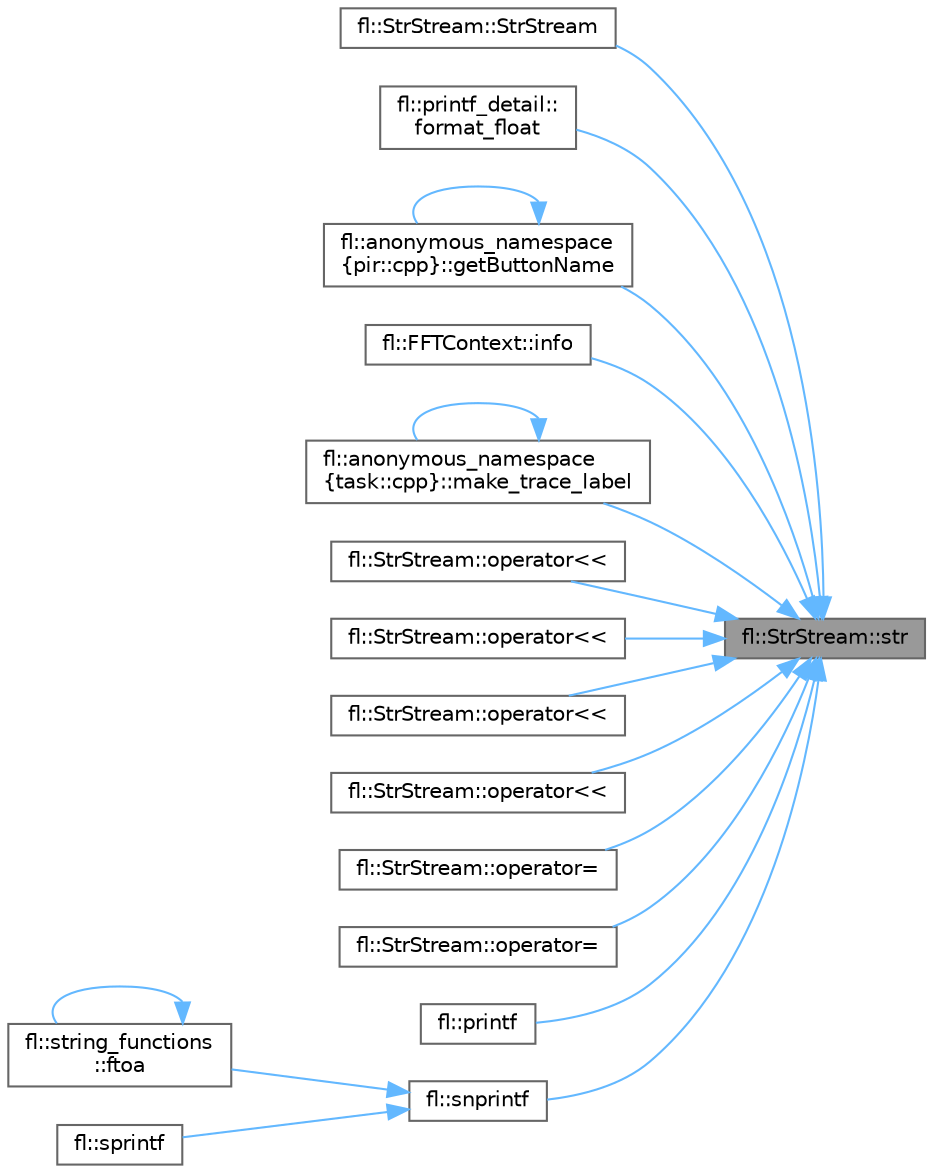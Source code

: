 digraph "fl::StrStream::str"
{
 // INTERACTIVE_SVG=YES
 // LATEX_PDF_SIZE
  bgcolor="transparent";
  edge [fontname=Helvetica,fontsize=10,labelfontname=Helvetica,labelfontsize=10];
  node [fontname=Helvetica,fontsize=10,shape=box,height=0.2,width=0.4];
  rankdir="RL";
  Node1 [id="Node000001",label="fl::StrStream::str",height=0.2,width=0.4,color="gray40", fillcolor="grey60", style="filled", fontcolor="black",tooltip=" "];
  Node1 -> Node2 [id="edge1_Node000001_Node000002",dir="back",color="steelblue1",style="solid",tooltip=" "];
  Node2 [id="Node000002",label="fl::StrStream::StrStream",height=0.2,width=0.4,color="grey40", fillcolor="white", style="filled",URL="$d4/dc6/classfl_1_1_str_stream_a1e55fbdaf30f6375e1163723c68ba79a.html#a1e55fbdaf30f6375e1163723c68ba79a",tooltip=" "];
  Node1 -> Node3 [id="edge2_Node000001_Node000003",dir="back",color="steelblue1",style="solid",tooltip=" "];
  Node3 [id="Node000003",label="fl::printf_detail::\lformat_float",height=0.2,width=0.4,color="grey40", fillcolor="white", style="filled",URL="$d2/de0/namespacefl_1_1printf__detail_a00feb482acf45f2141bd5399b7010c5e.html#a00feb482acf45f2141bd5399b7010c5e",tooltip=" "];
  Node1 -> Node4 [id="edge3_Node000001_Node000004",dir="back",color="steelblue1",style="solid",tooltip=" "];
  Node4 [id="Node000004",label="fl::anonymous_namespace\l\{pir::cpp\}::getButtonName",height=0.2,width=0.4,color="grey40", fillcolor="white", style="filled",URL="$dd/d25/namespacefl_1_1anonymous__namespace_02pir_8cpp_03_a974e00df7d29cb64afc189939a52ca10.html#a974e00df7d29cb64afc189939a52ca10",tooltip=" "];
  Node4 -> Node4 [id="edge4_Node000004_Node000004",dir="back",color="steelblue1",style="solid",tooltip=" "];
  Node1 -> Node5 [id="edge5_Node000001_Node000005",dir="back",color="steelblue1",style="solid",tooltip=" "];
  Node5 [id="Node000005",label="fl::FFTContext::info",height=0.2,width=0.4,color="grey40", fillcolor="white", style="filled",URL="$da/dbc/classfl_1_1_f_f_t_context_aed4ff8d1f6c17fdfe28b8a1c9fd2c148.html#aed4ff8d1f6c17fdfe28b8a1c9fd2c148",tooltip=" "];
  Node1 -> Node6 [id="edge6_Node000001_Node000006",dir="back",color="steelblue1",style="solid",tooltip=" "];
  Node6 [id="Node000006",label="fl::anonymous_namespace\l\{task::cpp\}::make_trace_label",height=0.2,width=0.4,color="grey40", fillcolor="white", style="filled",URL="$db/dfa/namespacefl_1_1anonymous__namespace_02task_8cpp_03_a7f6a1850049c02edc229c48bf996eb27.html#a7f6a1850049c02edc229c48bf996eb27",tooltip=" "];
  Node6 -> Node6 [id="edge7_Node000006_Node000006",dir="back",color="steelblue1",style="solid",tooltip=" "];
  Node1 -> Node7 [id="edge8_Node000001_Node000007",dir="back",color="steelblue1",style="solid",tooltip=" "];
  Node7 [id="Node000007",label="fl::StrStream::operator\<\<",height=0.2,width=0.4,color="grey40", fillcolor="white", style="filled",URL="$d4/dc6/classfl_1_1_str_stream_a9aaa46966f225a08b7ba8b84a04743c5.html#a9aaa46966f225a08b7ba8b84a04743c5",tooltip=" "];
  Node1 -> Node8 [id="edge9_Node000001_Node000008",dir="back",color="steelblue1",style="solid",tooltip=" "];
  Node8 [id="Node000008",label="fl::StrStream::operator\<\<",height=0.2,width=0.4,color="grey40", fillcolor="white", style="filled",URL="$d4/dc6/classfl_1_1_str_stream_a638fbef7c7243e3b6d018704abefa58b.html#a638fbef7c7243e3b6d018704abefa58b",tooltip=" "];
  Node1 -> Node9 [id="edge10_Node000001_Node000009",dir="back",color="steelblue1",style="solid",tooltip=" "];
  Node9 [id="Node000009",label="fl::StrStream::operator\<\<",height=0.2,width=0.4,color="grey40", fillcolor="white", style="filled",URL="$d4/dc6/classfl_1_1_str_stream_a85bb5a7ea26c3040ebb57742178cbac4.html#a85bb5a7ea26c3040ebb57742178cbac4",tooltip=" "];
  Node1 -> Node10 [id="edge11_Node000001_Node000010",dir="back",color="steelblue1",style="solid",tooltip=" "];
  Node10 [id="Node000010",label="fl::StrStream::operator\<\<",height=0.2,width=0.4,color="grey40", fillcolor="white", style="filled",URL="$d4/dc6/classfl_1_1_str_stream_adb232494f3b74b10a5a709147df20550.html#adb232494f3b74b10a5a709147df20550",tooltip=" "];
  Node1 -> Node11 [id="edge12_Node000001_Node000011",dir="back",color="steelblue1",style="solid",tooltip=" "];
  Node11 [id="Node000011",label="fl::StrStream::operator=",height=0.2,width=0.4,color="grey40", fillcolor="white", style="filled",URL="$d4/dc6/classfl_1_1_str_stream_ae590836903e2e1925aa93f35376a85c7.html#ae590836903e2e1925aa93f35376a85c7",tooltip=" "];
  Node1 -> Node12 [id="edge13_Node000001_Node000012",dir="back",color="steelblue1",style="solid",tooltip=" "];
  Node12 [id="Node000012",label="fl::StrStream::operator=",height=0.2,width=0.4,color="grey40", fillcolor="white", style="filled",URL="$d4/dc6/classfl_1_1_str_stream_ab6cabe1c95e5ca18d17d6ee133f9aa91.html#ab6cabe1c95e5ca18d17d6ee133f9aa91",tooltip=" "];
  Node1 -> Node13 [id="edge14_Node000001_Node000013",dir="back",color="steelblue1",style="solid",tooltip=" "];
  Node13 [id="Node000013",label="fl::printf",height=0.2,width=0.4,color="grey40", fillcolor="white", style="filled",URL="$d4/d36/namespacefl_aaceb631da4ad7b2da0d23b9e55fda02c.html#aaceb631da4ad7b2da0d23b9e55fda02c",tooltip="Printf-like formatting function that prints directly to the platform output."];
  Node1 -> Node14 [id="edge15_Node000001_Node000014",dir="back",color="steelblue1",style="solid",tooltip=" "];
  Node14 [id="Node000014",label="fl::snprintf",height=0.2,width=0.4,color="grey40", fillcolor="white", style="filled",URL="$d4/d36/namespacefl_a4ca22a9b213fa12a9fead718e440a91e.html#a4ca22a9b213fa12a9fead718e440a91e",tooltip="Snprintf-like formatting function that writes to a buffer."];
  Node14 -> Node15 [id="edge16_Node000014_Node000015",dir="back",color="steelblue1",style="solid",tooltip=" "];
  Node15 [id="Node000015",label="fl::string_functions\l::ftoa",height=0.2,width=0.4,color="grey40", fillcolor="white", style="filled",URL="$d7/d59/namespacefl_1_1string__functions_a3035606f27c66a3ff8d69c4ab9ceed91.html#a3035606f27c66a3ff8d69c4ab9ceed91",tooltip=" "];
  Node15 -> Node15 [id="edge17_Node000015_Node000015",dir="back",color="steelblue1",style="solid",tooltip=" "];
  Node14 -> Node16 [id="edge18_Node000014_Node000016",dir="back",color="steelblue1",style="solid",tooltip=" "];
  Node16 [id="Node000016",label="fl::sprintf",height=0.2,width=0.4,color="grey40", fillcolor="white", style="filled",URL="$d4/d36/namespacefl_adc62a432c3fb00cb9e525abc16dea757.html#adc62a432c3fb00cb9e525abc16dea757",tooltip="Sprintf-like formatting function that writes to a buffer."];
}
